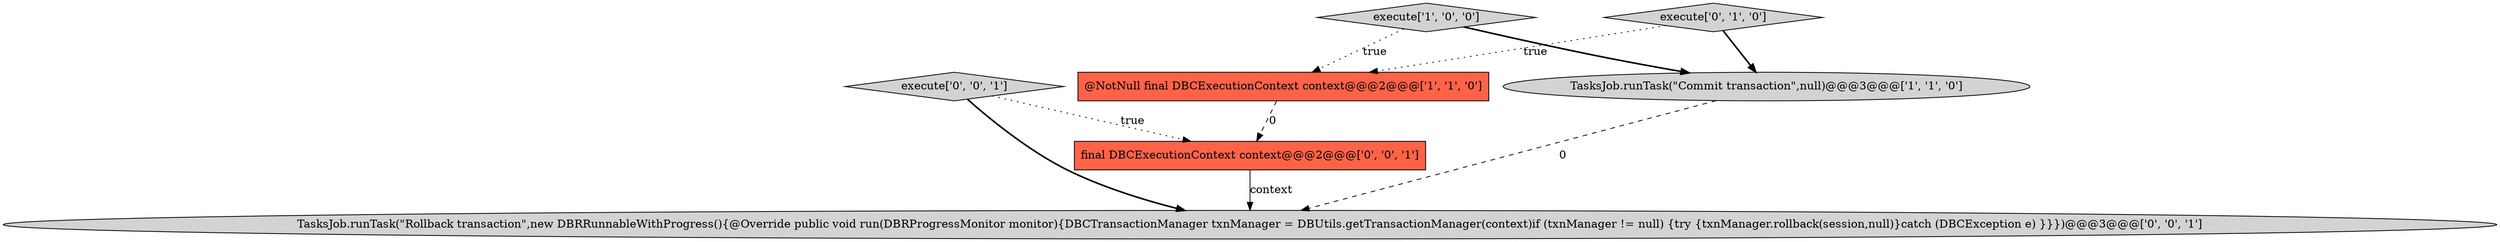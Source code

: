 digraph {
1 [style = filled, label = "execute['1', '0', '0']", fillcolor = lightgray, shape = diamond image = "AAA0AAABBB1BBB"];
5 [style = filled, label = "execute['0', '0', '1']", fillcolor = lightgray, shape = diamond image = "AAA0AAABBB3BBB"];
0 [style = filled, label = "@NotNull final DBCExecutionContext context@@@2@@@['1', '1', '0']", fillcolor = tomato, shape = box image = "AAA0AAABBB1BBB"];
3 [style = filled, label = "execute['0', '1', '0']", fillcolor = lightgray, shape = diamond image = "AAA0AAABBB2BBB"];
2 [style = filled, label = "TasksJob.runTask(\"Commit transaction\",null)@@@3@@@['1', '1', '0']", fillcolor = lightgray, shape = ellipse image = "AAA0AAABBB1BBB"];
6 [style = filled, label = "TasksJob.runTask(\"Rollback transaction\",new DBRRunnableWithProgress(){@Override public void run(DBRProgressMonitor monitor){DBCTransactionManager txnManager = DBUtils.getTransactionManager(context)if (txnManager != null) {try {txnManager.rollback(session,null)}catch (DBCException e) }}})@@@3@@@['0', '0', '1']", fillcolor = lightgray, shape = ellipse image = "AAA0AAABBB3BBB"];
4 [style = filled, label = "final DBCExecutionContext context@@@2@@@['0', '0', '1']", fillcolor = tomato, shape = box image = "AAA0AAABBB3BBB"];
1->0 [style = dotted, label="true"];
2->6 [style = dashed, label="0"];
5->4 [style = dotted, label="true"];
4->6 [style = solid, label="context"];
0->4 [style = dashed, label="0"];
1->2 [style = bold, label=""];
3->2 [style = bold, label=""];
5->6 [style = bold, label=""];
3->0 [style = dotted, label="true"];
}
